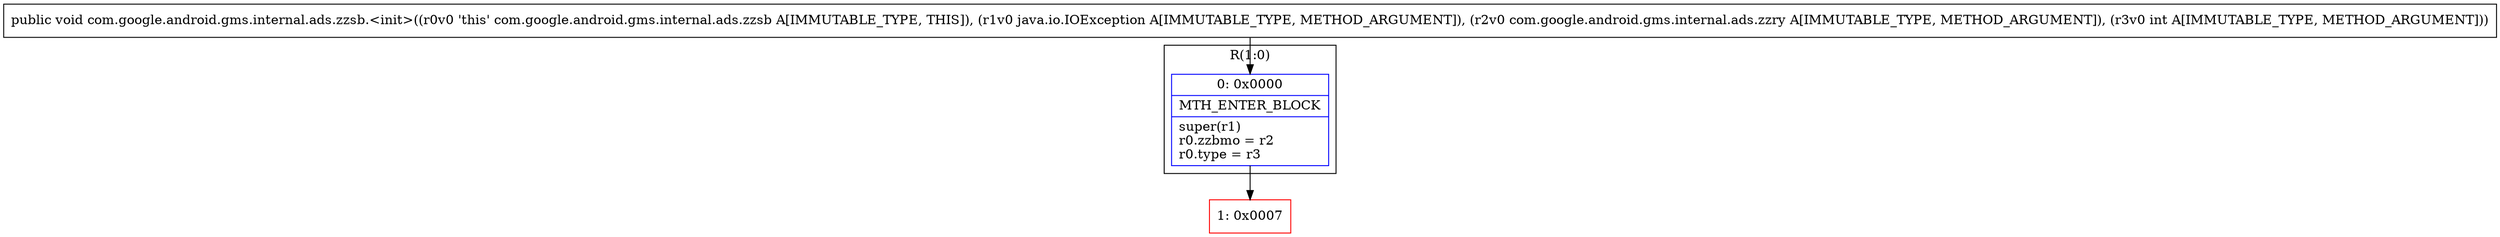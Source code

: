 digraph "CFG forcom.google.android.gms.internal.ads.zzsb.\<init\>(Ljava\/io\/IOException;Lcom\/google\/android\/gms\/internal\/ads\/zzry;I)V" {
subgraph cluster_Region_185106768 {
label = "R(1:0)";
node [shape=record,color=blue];
Node_0 [shape=record,label="{0\:\ 0x0000|MTH_ENTER_BLOCK\l|super(r1)\lr0.zzbmo = r2\lr0.type = r3\l}"];
}
Node_1 [shape=record,color=red,label="{1\:\ 0x0007}"];
MethodNode[shape=record,label="{public void com.google.android.gms.internal.ads.zzsb.\<init\>((r0v0 'this' com.google.android.gms.internal.ads.zzsb A[IMMUTABLE_TYPE, THIS]), (r1v0 java.io.IOException A[IMMUTABLE_TYPE, METHOD_ARGUMENT]), (r2v0 com.google.android.gms.internal.ads.zzry A[IMMUTABLE_TYPE, METHOD_ARGUMENT]), (r3v0 int A[IMMUTABLE_TYPE, METHOD_ARGUMENT])) }"];
MethodNode -> Node_0;
Node_0 -> Node_1;
}

